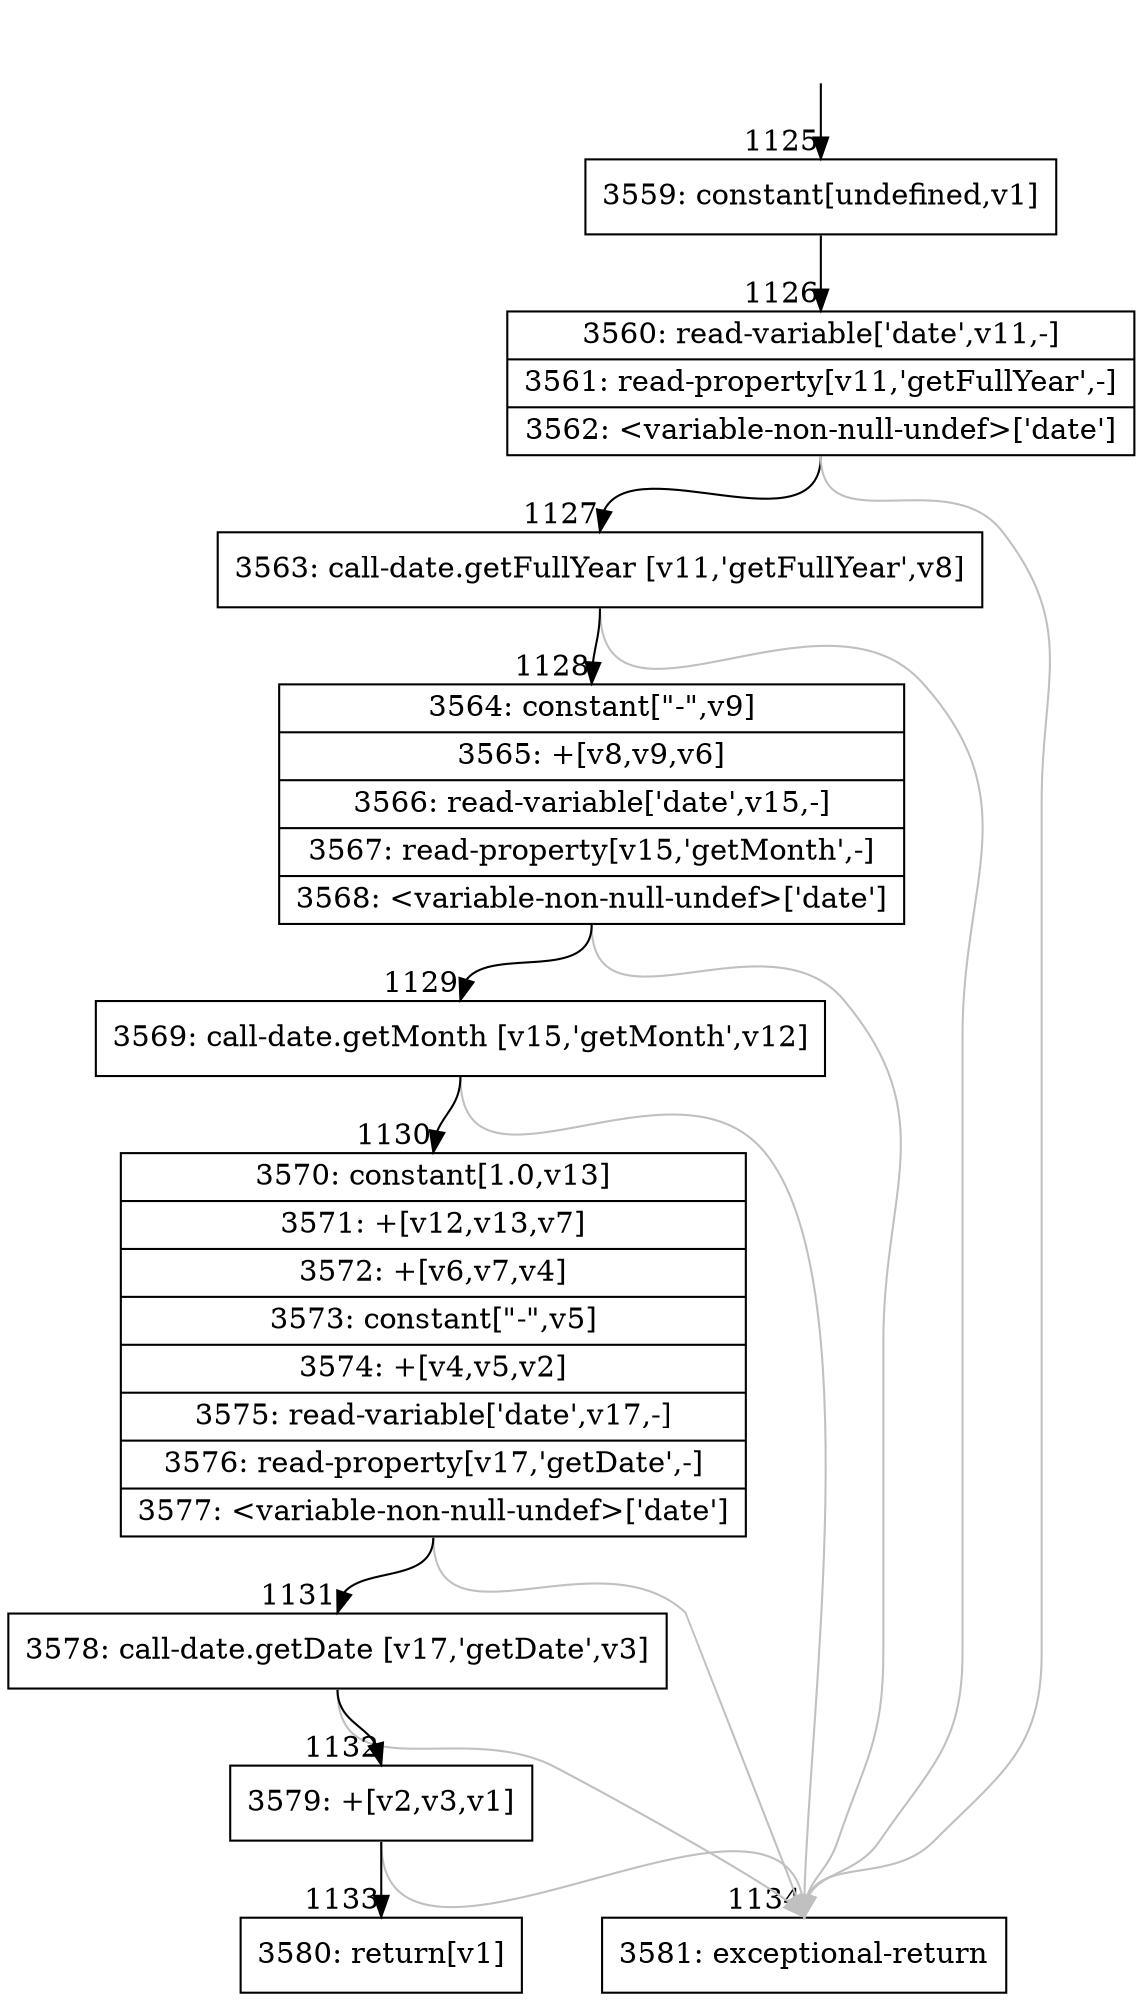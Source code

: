 digraph {
rankdir="TD"
BB_entry89[shape=none,label=""];
BB_entry89 -> BB1125 [tailport=s, headport=n, headlabel="    1125"]
BB1125 [shape=record label="{3559: constant[undefined,v1]}" ] 
BB1125 -> BB1126 [tailport=s, headport=n, headlabel="      1126"]
BB1126 [shape=record label="{3560: read-variable['date',v11,-]|3561: read-property[v11,'getFullYear',-]|3562: \<variable-non-null-undef\>['date']}" ] 
BB1126 -> BB1127 [tailport=s, headport=n, headlabel="      1127"]
BB1126 -> BB1134 [tailport=s, headport=n, color=gray, headlabel="      1134"]
BB1127 [shape=record label="{3563: call-date.getFullYear [v11,'getFullYear',v8]}" ] 
BB1127 -> BB1128 [tailport=s, headport=n, headlabel="      1128"]
BB1127 -> BB1134 [tailport=s, headport=n, color=gray]
BB1128 [shape=record label="{3564: constant[\"-\",v9]|3565: +[v8,v9,v6]|3566: read-variable['date',v15,-]|3567: read-property[v15,'getMonth',-]|3568: \<variable-non-null-undef\>['date']}" ] 
BB1128 -> BB1129 [tailport=s, headport=n, headlabel="      1129"]
BB1128 -> BB1134 [tailport=s, headport=n, color=gray]
BB1129 [shape=record label="{3569: call-date.getMonth [v15,'getMonth',v12]}" ] 
BB1129 -> BB1130 [tailport=s, headport=n, headlabel="      1130"]
BB1129 -> BB1134 [tailport=s, headport=n, color=gray]
BB1130 [shape=record label="{3570: constant[1.0,v13]|3571: +[v12,v13,v7]|3572: +[v6,v7,v4]|3573: constant[\"-\",v5]|3574: +[v4,v5,v2]|3575: read-variable['date',v17,-]|3576: read-property[v17,'getDate',-]|3577: \<variable-non-null-undef\>['date']}" ] 
BB1130 -> BB1131 [tailport=s, headport=n, headlabel="      1131"]
BB1130 -> BB1134 [tailport=s, headport=n, color=gray]
BB1131 [shape=record label="{3578: call-date.getDate [v17,'getDate',v3]}" ] 
BB1131 -> BB1132 [tailport=s, headport=n, headlabel="      1132"]
BB1131 -> BB1134 [tailport=s, headport=n, color=gray]
BB1132 [shape=record label="{3579: +[v2,v3,v1]}" ] 
BB1132 -> BB1133 [tailport=s, headport=n, headlabel="      1133"]
BB1132 -> BB1134 [tailport=s, headport=n, color=gray]
BB1133 [shape=record label="{3580: return[v1]}" ] 
BB1134 [shape=record label="{3581: exceptional-return}" ] 
//#$~ 937
}
